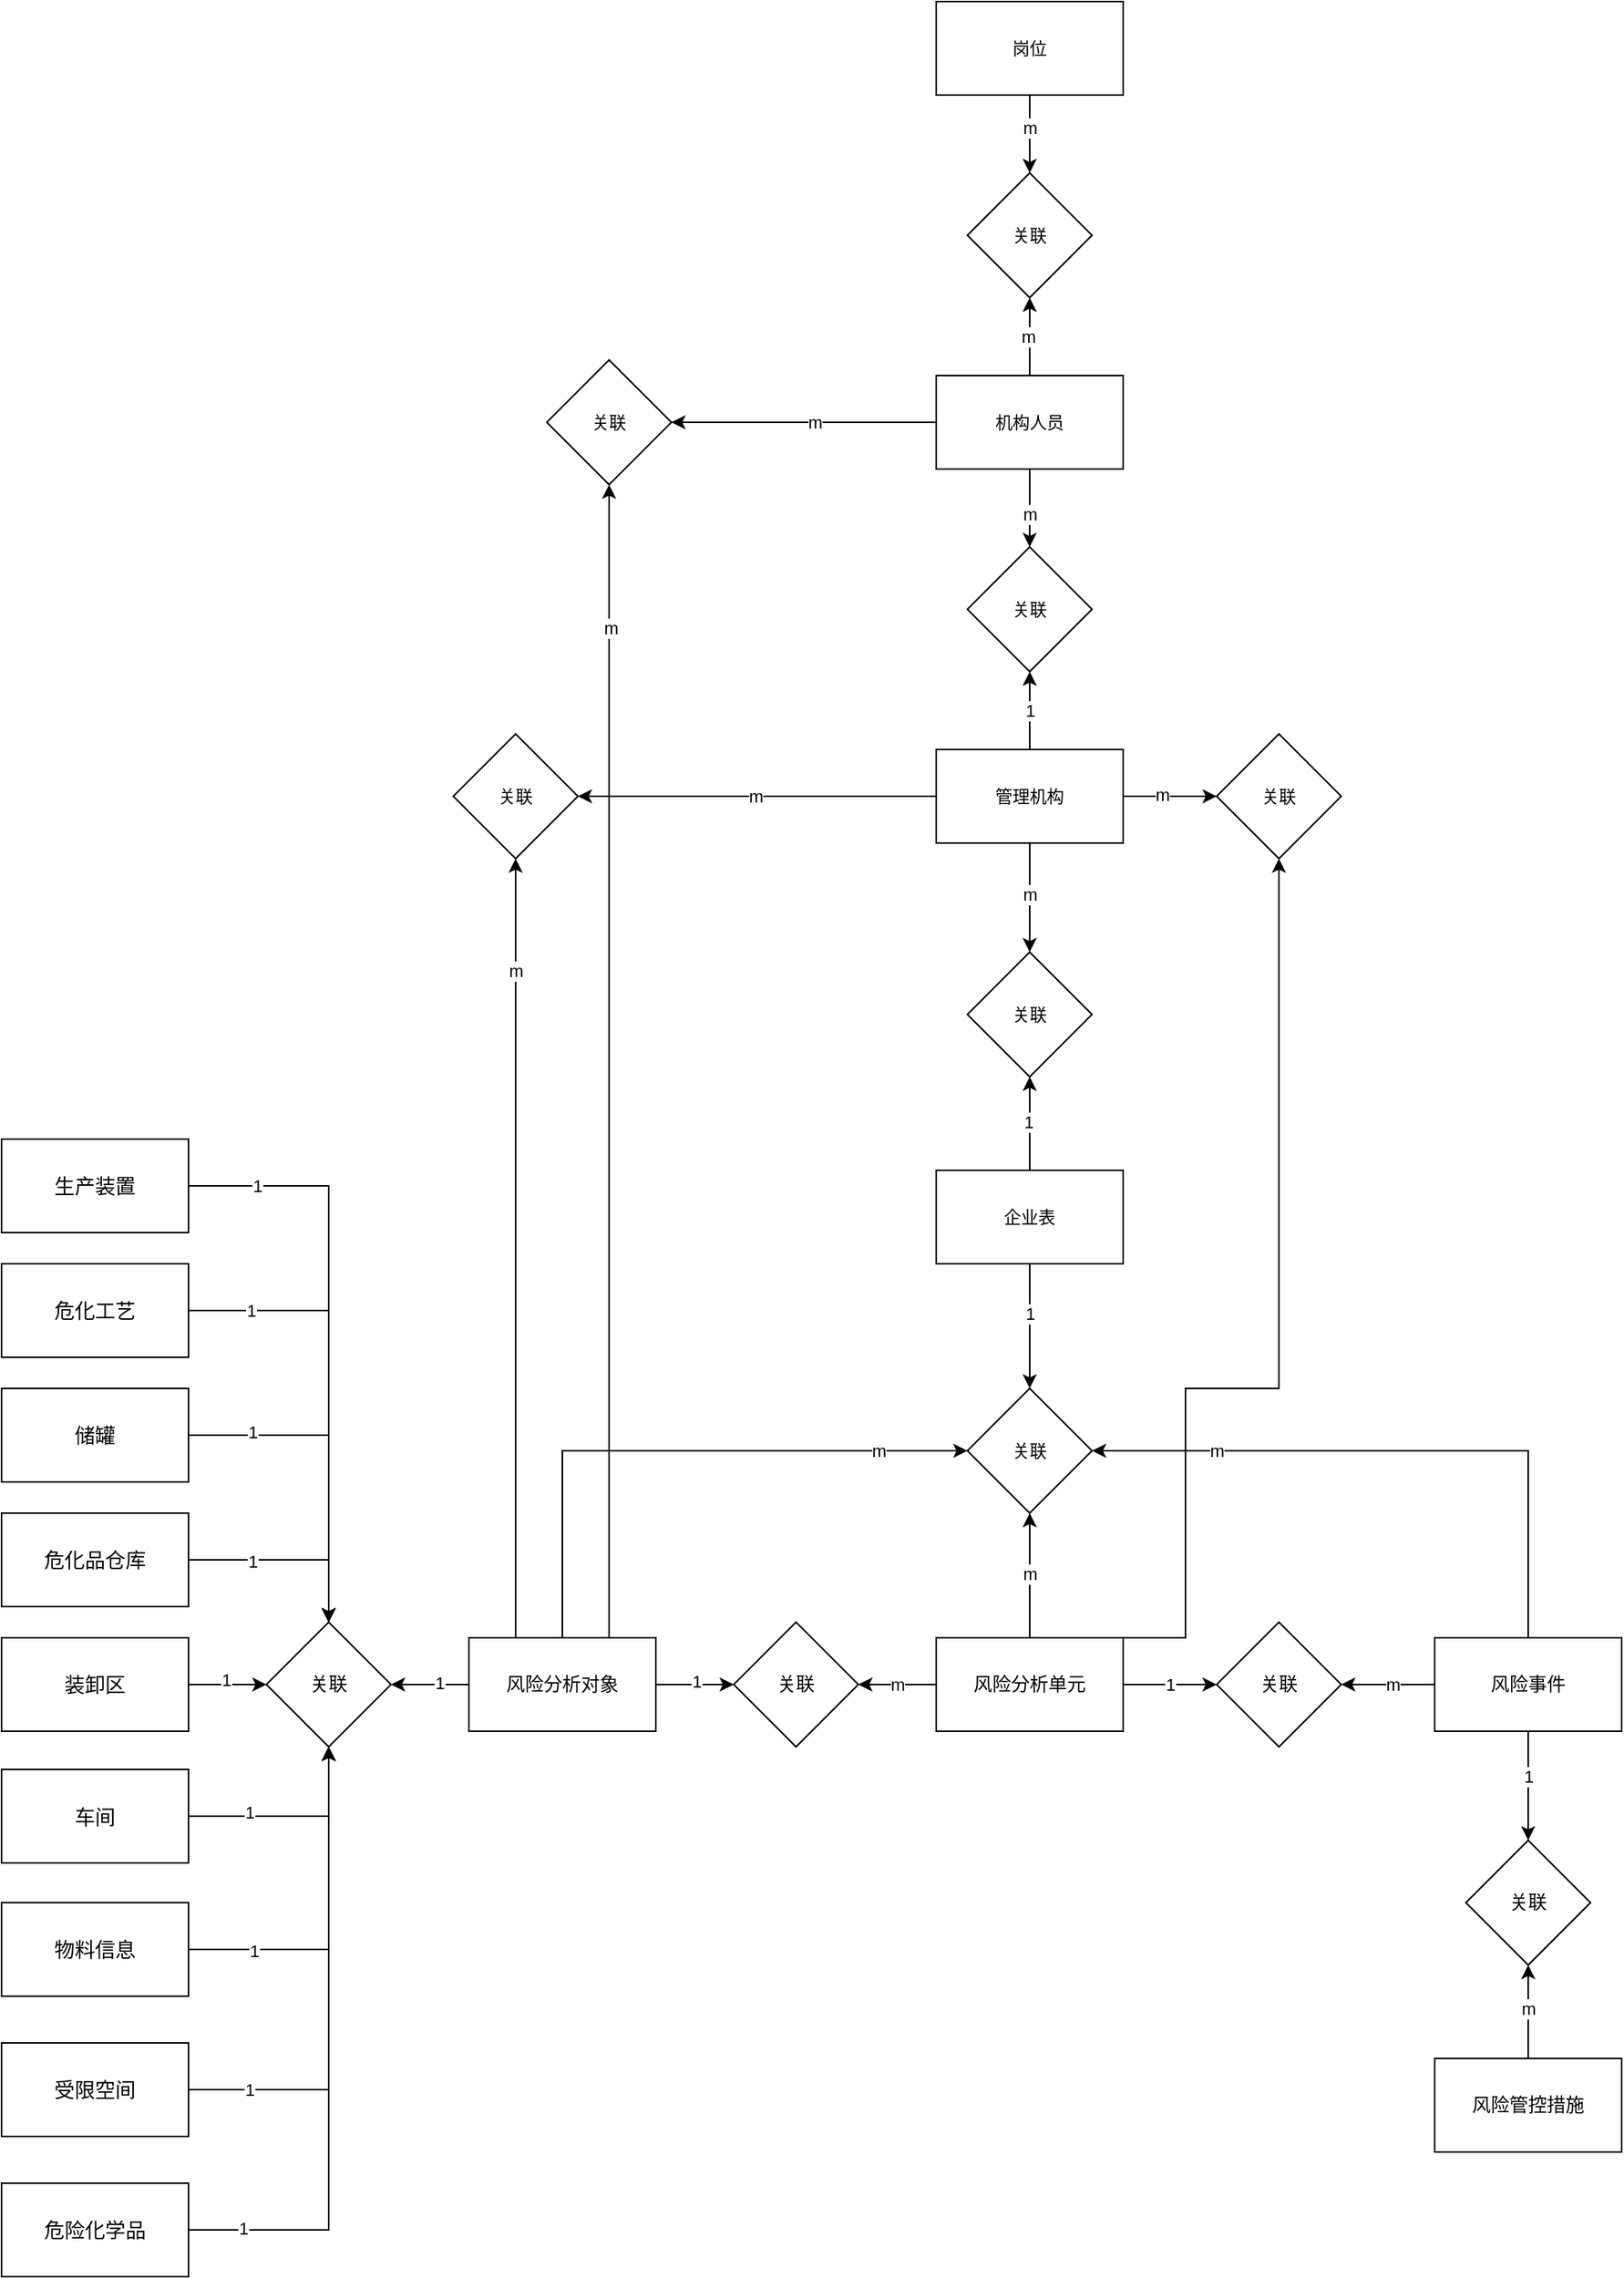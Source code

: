 <mxfile version="24.4.0" type="github">
  <diagram name="第 1 页" id="izIBYxC4oWY6c7ZY5-lh">
    <mxGraphModel dx="1562" dy="2107" grid="1" gridSize="10" guides="1" tooltips="1" connect="1" arrows="1" fold="1" page="1" pageScale="1" pageWidth="827" pageHeight="1169" math="0" shadow="0">
      <root>
        <mxCell id="0" />
        <mxCell id="1" parent="0" />
        <mxCell id="K0mhEfayYtQ5RdePe4Ie-37" style="rounded=0;orthogonalLoop=1;jettySize=auto;html=1;exitX=1;exitY=0.5;exitDx=0;exitDy=0;entryX=0;entryY=0.5;entryDx=0;entryDy=0;fontColor=default;" edge="1" parent="1" source="K0mhEfayYtQ5RdePe4Ie-2" target="K0mhEfayYtQ5RdePe4Ie-36">
          <mxGeometry relative="1" as="geometry" />
        </mxCell>
        <mxCell id="K0mhEfayYtQ5RdePe4Ie-50" value="1" style="edgeLabel;html=1;align=center;verticalAlign=middle;resizable=0;points=[];fontFamily=Helvetica;fontSize=11;fontColor=default;labelBackgroundColor=default;" vertex="1" connectable="0" parent="K0mhEfayYtQ5RdePe4Ie-37">
          <mxGeometry x="0.048" y="2" relative="1" as="geometry">
            <mxPoint as="offset" />
          </mxGeometry>
        </mxCell>
        <mxCell id="K0mhEfayYtQ5RdePe4Ie-47" style="edgeStyle=orthogonalEdgeStyle;rounded=0;orthogonalLoop=1;jettySize=auto;html=1;exitX=0;exitY=0.5;exitDx=0;exitDy=0;strokeColor=default;align=center;verticalAlign=middle;fontFamily=Helvetica;fontSize=11;fontColor=default;labelBackgroundColor=default;endArrow=classic;entryX=1;entryY=0.5;entryDx=0;entryDy=0;" edge="1" parent="1" source="K0mhEfayYtQ5RdePe4Ie-2" target="K0mhEfayYtQ5RdePe4Ie-15">
          <mxGeometry relative="1" as="geometry">
            <mxPoint x="380" y="530.0" as="targetPoint" />
          </mxGeometry>
        </mxCell>
        <mxCell id="K0mhEfayYtQ5RdePe4Ie-48" value="1" style="edgeLabel;html=1;align=center;verticalAlign=middle;resizable=0;points=[];fontFamily=Helvetica;fontSize=11;fontColor=default;labelBackgroundColor=default;" vertex="1" connectable="0" parent="K0mhEfayYtQ5RdePe4Ie-47">
          <mxGeometry x="-0.243" y="-1" relative="1" as="geometry">
            <mxPoint as="offset" />
          </mxGeometry>
        </mxCell>
        <mxCell id="K0mhEfayYtQ5RdePe4Ie-69" style="edgeStyle=orthogonalEdgeStyle;rounded=0;orthogonalLoop=1;jettySize=auto;html=1;exitX=0.5;exitY=0;exitDx=0;exitDy=0;entryX=0;entryY=0.5;entryDx=0;entryDy=0;strokeColor=default;align=center;verticalAlign=middle;fontFamily=Helvetica;fontSize=11;fontColor=default;labelBackgroundColor=default;endArrow=classic;" edge="1" parent="1" source="K0mhEfayYtQ5RdePe4Ie-2" target="K0mhEfayYtQ5RdePe4Ie-66">
          <mxGeometry relative="1" as="geometry" />
        </mxCell>
        <mxCell id="K0mhEfayYtQ5RdePe4Ie-70" value="m" style="edgeLabel;html=1;align=center;verticalAlign=middle;resizable=0;points=[];fontFamily=Helvetica;fontSize=11;fontColor=default;labelBackgroundColor=default;" vertex="1" connectable="0" parent="K0mhEfayYtQ5RdePe4Ie-69">
          <mxGeometry x="0.561" y="-4" relative="1" as="geometry">
            <mxPoint x="26" y="-4" as="offset" />
          </mxGeometry>
        </mxCell>
        <mxCell id="K0mhEfayYtQ5RdePe4Ie-83" style="edgeStyle=orthogonalEdgeStyle;rounded=0;orthogonalLoop=1;jettySize=auto;html=1;exitX=0.25;exitY=0;exitDx=0;exitDy=0;entryX=0.5;entryY=1;entryDx=0;entryDy=0;strokeColor=default;align=center;verticalAlign=middle;fontFamily=Helvetica;fontSize=11;fontColor=default;labelBackgroundColor=default;endArrow=classic;" edge="1" parent="1" source="K0mhEfayYtQ5RdePe4Ie-2" target="K0mhEfayYtQ5RdePe4Ie-82">
          <mxGeometry relative="1" as="geometry" />
        </mxCell>
        <mxCell id="K0mhEfayYtQ5RdePe4Ie-88" value="m" style="edgeLabel;html=1;align=center;verticalAlign=middle;resizable=0;points=[];fontFamily=Helvetica;fontSize=11;fontColor=default;labelBackgroundColor=default;" vertex="1" connectable="0" parent="K0mhEfayYtQ5RdePe4Ie-83">
          <mxGeometry x="0.714" relative="1" as="geometry">
            <mxPoint as="offset" />
          </mxGeometry>
        </mxCell>
        <mxCell id="K0mhEfayYtQ5RdePe4Ie-92" style="edgeStyle=orthogonalEdgeStyle;rounded=0;orthogonalLoop=1;jettySize=auto;html=1;exitX=0.75;exitY=0;exitDx=0;exitDy=0;entryX=0.5;entryY=1;entryDx=0;entryDy=0;strokeColor=default;align=center;verticalAlign=middle;fontFamily=Helvetica;fontSize=11;fontColor=default;labelBackgroundColor=default;endArrow=classic;" edge="1" parent="1" source="K0mhEfayYtQ5RdePe4Ie-2" target="K0mhEfayYtQ5RdePe4Ie-91">
          <mxGeometry relative="1" as="geometry" />
        </mxCell>
        <mxCell id="K0mhEfayYtQ5RdePe4Ie-94" value="m" style="edgeLabel;html=1;align=center;verticalAlign=middle;resizable=0;points=[];fontFamily=Helvetica;fontSize=11;fontColor=default;labelBackgroundColor=default;" vertex="1" connectable="0" parent="K0mhEfayYtQ5RdePe4Ie-92">
          <mxGeometry x="0.753" y="-1" relative="1" as="geometry">
            <mxPoint as="offset" />
          </mxGeometry>
        </mxCell>
        <mxCell id="K0mhEfayYtQ5RdePe4Ie-2" value="风险分析对象" style="rounded=0;whiteSpace=wrap;html=1;fontColor=default;" vertex="1" parent="1">
          <mxGeometry x="380" y="500" width="120" height="60" as="geometry" />
        </mxCell>
        <mxCell id="K0mhEfayYtQ5RdePe4Ie-14" style="edgeStyle=orthogonalEdgeStyle;rounded=0;orthogonalLoop=1;jettySize=auto;html=1;exitX=1;exitY=0.5;exitDx=0;exitDy=0;entryX=0.5;entryY=0;entryDx=0;entryDy=0;fontColor=default;" edge="1" parent="1" source="K0mhEfayYtQ5RdePe4Ie-3" target="K0mhEfayYtQ5RdePe4Ie-15">
          <mxGeometry relative="1" as="geometry">
            <mxPoint x="260" y="450" as="targetPoint" />
          </mxGeometry>
        </mxCell>
        <mxCell id="K0mhEfayYtQ5RdePe4Ie-25" value="1" style="edgeLabel;html=1;align=center;verticalAlign=middle;resizable=0;points=[];fontColor=default;" vertex="1" connectable="0" parent="K0mhEfayYtQ5RdePe4Ie-14">
          <mxGeometry x="-0.761" relative="1" as="geometry">
            <mxPoint as="offset" />
          </mxGeometry>
        </mxCell>
        <mxCell id="K0mhEfayYtQ5RdePe4Ie-3" value="&lt;div style=&quot;background-color: rgb(255, 255, 255);&quot;&gt;&lt;pre style=&quot;font-family:&#39;宋体&#39;,monospace;font-size:9.8pt;&quot;&gt;&lt;span style=&quot;&quot;&gt;生产装置&lt;/span&gt;&lt;/pre&gt;&lt;/div&gt;" style="rounded=0;whiteSpace=wrap;html=1;fontColor=default;" vertex="1" parent="1">
          <mxGeometry x="80" y="180" width="120" height="60" as="geometry" />
        </mxCell>
        <mxCell id="K0mhEfayYtQ5RdePe4Ie-39" style="edgeStyle=orthogonalEdgeStyle;rounded=0;orthogonalLoop=1;jettySize=auto;html=1;exitX=1;exitY=0.5;exitDx=0;exitDy=0;entryX=0.5;entryY=0;entryDx=0;entryDy=0;strokeColor=default;align=center;verticalAlign=middle;fontFamily=Helvetica;fontSize=11;fontColor=default;labelBackgroundColor=default;endArrow=classic;" edge="1" parent="1" source="K0mhEfayYtQ5RdePe4Ie-5" target="K0mhEfayYtQ5RdePe4Ie-15">
          <mxGeometry relative="1" as="geometry" />
        </mxCell>
        <mxCell id="K0mhEfayYtQ5RdePe4Ie-41" value="1" style="edgeLabel;html=1;align=center;verticalAlign=middle;resizable=0;points=[];fontFamily=Helvetica;fontSize=11;fontColor=default;labelBackgroundColor=default;" vertex="1" connectable="0" parent="K0mhEfayYtQ5RdePe4Ie-39">
          <mxGeometry x="-0.726" relative="1" as="geometry">
            <mxPoint as="offset" />
          </mxGeometry>
        </mxCell>
        <mxCell id="K0mhEfayYtQ5RdePe4Ie-5" value="&lt;div style=&quot;background-color: rgb(255, 255, 255);&quot;&gt;&lt;pre style=&quot;font-family:&#39;宋体&#39;,monospace;font-size:9.8pt;&quot;&gt;&lt;span style=&quot;&quot;&gt;危化工艺&lt;/span&gt;&lt;/pre&gt;&lt;/div&gt;" style="rounded=0;whiteSpace=wrap;html=1;fontColor=default;" vertex="1" parent="1">
          <mxGeometry x="80" y="260" width="120" height="60" as="geometry" />
        </mxCell>
        <mxCell id="K0mhEfayYtQ5RdePe4Ie-40" style="edgeStyle=orthogonalEdgeStyle;rounded=0;orthogonalLoop=1;jettySize=auto;html=1;exitX=1;exitY=0.5;exitDx=0;exitDy=0;strokeColor=default;align=center;verticalAlign=middle;fontFamily=Helvetica;fontSize=11;fontColor=default;labelBackgroundColor=default;endArrow=classic;entryX=0.5;entryY=0;entryDx=0;entryDy=0;" edge="1" parent="1" source="K0mhEfayYtQ5RdePe4Ie-7" target="K0mhEfayYtQ5RdePe4Ie-15">
          <mxGeometry relative="1" as="geometry">
            <mxPoint x="290" y="490" as="targetPoint" />
          </mxGeometry>
        </mxCell>
        <mxCell id="K0mhEfayYtQ5RdePe4Ie-42" value="1" style="edgeLabel;html=1;align=center;verticalAlign=middle;resizable=0;points=[];fontFamily=Helvetica;fontSize=11;fontColor=default;labelBackgroundColor=default;" vertex="1" connectable="0" parent="K0mhEfayYtQ5RdePe4Ie-40">
          <mxGeometry x="-0.61" y="2" relative="1" as="geometry">
            <mxPoint as="offset" />
          </mxGeometry>
        </mxCell>
        <mxCell id="K0mhEfayYtQ5RdePe4Ie-7" value="&lt;div style=&quot;background-color: rgb(255, 255, 255);&quot;&gt;&lt;pre style=&quot;font-family:&#39;宋体&#39;,monospace;font-size:9.8pt;&quot;&gt;&lt;span style=&quot;&quot;&gt;储罐&lt;/span&gt;&lt;/pre&gt;&lt;/div&gt;" style="rounded=0;whiteSpace=wrap;html=1;fontColor=default;" vertex="1" parent="1">
          <mxGeometry x="80" y="340" width="120" height="60" as="geometry" />
        </mxCell>
        <mxCell id="K0mhEfayYtQ5RdePe4Ie-18" style="edgeStyle=orthogonalEdgeStyle;rounded=0;orthogonalLoop=1;jettySize=auto;html=1;exitX=1;exitY=0.5;exitDx=0;exitDy=0;entryX=0.5;entryY=0;entryDx=0;entryDy=0;fontColor=default;" edge="1" parent="1" source="K0mhEfayYtQ5RdePe4Ie-8" target="K0mhEfayYtQ5RdePe4Ie-15">
          <mxGeometry relative="1" as="geometry" />
        </mxCell>
        <mxCell id="K0mhEfayYtQ5RdePe4Ie-28" value="1" style="edgeLabel;html=1;align=center;verticalAlign=middle;resizable=0;points=[];fontColor=default;" vertex="1" connectable="0" parent="K0mhEfayYtQ5RdePe4Ie-18">
          <mxGeometry x="-0.367" y="-1" relative="1" as="geometry">
            <mxPoint as="offset" />
          </mxGeometry>
        </mxCell>
        <mxCell id="K0mhEfayYtQ5RdePe4Ie-8" value="&lt;div style=&quot;background-color: rgb(255, 255, 255);&quot;&gt;&lt;pre style=&quot;font-family:&#39;宋体&#39;,monospace;font-size:9.8pt;&quot;&gt;&lt;span style=&quot;&quot;&gt;危化品仓库&lt;/span&gt;&lt;/pre&gt;&lt;/div&gt;" style="rounded=0;whiteSpace=wrap;html=1;fontColor=default;" vertex="1" parent="1">
          <mxGeometry x="80" y="420" width="120" height="60" as="geometry" />
        </mxCell>
        <mxCell id="K0mhEfayYtQ5RdePe4Ie-19" style="edgeStyle=orthogonalEdgeStyle;rounded=0;orthogonalLoop=1;jettySize=auto;html=1;exitX=1;exitY=0.5;exitDx=0;exitDy=0;entryX=0;entryY=0.5;entryDx=0;entryDy=0;fontColor=default;" edge="1" parent="1" source="K0mhEfayYtQ5RdePe4Ie-9" target="K0mhEfayYtQ5RdePe4Ie-15">
          <mxGeometry relative="1" as="geometry" />
        </mxCell>
        <mxCell id="K0mhEfayYtQ5RdePe4Ie-29" value="1" style="edgeLabel;html=1;align=center;verticalAlign=middle;resizable=0;points=[];fontColor=default;" vertex="1" connectable="0" parent="K0mhEfayYtQ5RdePe4Ie-19">
          <mxGeometry x="-0.05" y="3" relative="1" as="geometry">
            <mxPoint as="offset" />
          </mxGeometry>
        </mxCell>
        <mxCell id="K0mhEfayYtQ5RdePe4Ie-9" value="&lt;div style=&quot;background-color: rgb(255, 255, 255);&quot;&gt;&lt;pre style=&quot;font-family:&#39;宋体&#39;,monospace;font-size:9.8pt;&quot;&gt;&lt;span style=&quot;&quot;&gt;装卸区&lt;/span&gt;&lt;/pre&gt;&lt;/div&gt;" style="rounded=0;whiteSpace=wrap;html=1;fontColor=default;" vertex="1" parent="1">
          <mxGeometry x="80" y="500" width="120" height="60" as="geometry" />
        </mxCell>
        <mxCell id="K0mhEfayYtQ5RdePe4Ie-20" style="edgeStyle=orthogonalEdgeStyle;rounded=0;orthogonalLoop=1;jettySize=auto;html=1;exitX=1;exitY=0.5;exitDx=0;exitDy=0;entryX=0.5;entryY=1;entryDx=0;entryDy=0;fontColor=default;" edge="1" parent="1" source="K0mhEfayYtQ5RdePe4Ie-10" target="K0mhEfayYtQ5RdePe4Ie-15">
          <mxGeometry relative="1" as="geometry" />
        </mxCell>
        <mxCell id="K0mhEfayYtQ5RdePe4Ie-30" value="1" style="edgeLabel;html=1;align=center;verticalAlign=middle;resizable=0;points=[];fontColor=default;" vertex="1" connectable="0" parent="K0mhEfayYtQ5RdePe4Ie-20">
          <mxGeometry x="-0.422" y="3" relative="1" as="geometry">
            <mxPoint as="offset" />
          </mxGeometry>
        </mxCell>
        <mxCell id="K0mhEfayYtQ5RdePe4Ie-10" value="&lt;div style=&quot;background-color: rgb(255, 255, 255);&quot;&gt;&lt;pre style=&quot;font-family:&#39;宋体&#39;,monospace;font-size:9.8pt;&quot;&gt;&lt;span style=&quot;&quot;&gt;车间&lt;/span&gt;&lt;/pre&gt;&lt;/div&gt;" style="rounded=0;whiteSpace=wrap;html=1;fontColor=default;" vertex="1" parent="1">
          <mxGeometry x="80" y="584.5" width="120" height="60" as="geometry" />
        </mxCell>
        <mxCell id="K0mhEfayYtQ5RdePe4Ie-43" style="edgeStyle=orthogonalEdgeStyle;rounded=0;orthogonalLoop=1;jettySize=auto;html=1;exitX=1;exitY=0.5;exitDx=0;exitDy=0;entryX=0.5;entryY=1;entryDx=0;entryDy=0;strokeColor=default;align=center;verticalAlign=middle;fontFamily=Helvetica;fontSize=11;fontColor=default;labelBackgroundColor=default;endArrow=classic;" edge="1" parent="1" source="K0mhEfayYtQ5RdePe4Ie-11" target="K0mhEfayYtQ5RdePe4Ie-15">
          <mxGeometry relative="1" as="geometry" />
        </mxCell>
        <mxCell id="K0mhEfayYtQ5RdePe4Ie-45" value="1" style="edgeLabel;html=1;align=center;verticalAlign=middle;resizable=0;points=[];fontFamily=Helvetica;fontSize=11;fontColor=default;labelBackgroundColor=default;" vertex="1" connectable="0" parent="K0mhEfayYtQ5RdePe4Ie-43">
          <mxGeometry x="-0.621" y="-1" relative="1" as="geometry">
            <mxPoint as="offset" />
          </mxGeometry>
        </mxCell>
        <mxCell id="K0mhEfayYtQ5RdePe4Ie-11" value="&lt;div style=&quot;background-color: rgb(255, 255, 255);&quot;&gt;&lt;pre style=&quot;font-family:&#39;宋体&#39;,monospace;font-size:9.8pt;&quot;&gt;&lt;span style=&quot;&quot;&gt;物料信息&lt;/span&gt;&lt;/pre&gt;&lt;/div&gt;" style="rounded=0;whiteSpace=wrap;html=1;fontColor=default;" vertex="1" parent="1">
          <mxGeometry x="80" y="670" width="120" height="60" as="geometry" />
        </mxCell>
        <mxCell id="K0mhEfayYtQ5RdePe4Ie-44" style="edgeStyle=orthogonalEdgeStyle;rounded=0;orthogonalLoop=1;jettySize=auto;html=1;exitX=1;exitY=0.5;exitDx=0;exitDy=0;entryX=0.5;entryY=1;entryDx=0;entryDy=0;strokeColor=default;align=center;verticalAlign=middle;fontFamily=Helvetica;fontSize=11;fontColor=default;labelBackgroundColor=default;endArrow=classic;" edge="1" parent="1" source="K0mhEfayYtQ5RdePe4Ie-12" target="K0mhEfayYtQ5RdePe4Ie-15">
          <mxGeometry relative="1" as="geometry" />
        </mxCell>
        <mxCell id="K0mhEfayYtQ5RdePe4Ie-46" value="1" style="edgeLabel;html=1;align=center;verticalAlign=middle;resizable=0;points=[];fontFamily=Helvetica;fontSize=11;fontColor=default;labelBackgroundColor=default;" vertex="1" connectable="0" parent="K0mhEfayYtQ5RdePe4Ie-44">
          <mxGeometry x="-0.753" relative="1" as="geometry">
            <mxPoint as="offset" />
          </mxGeometry>
        </mxCell>
        <mxCell id="K0mhEfayYtQ5RdePe4Ie-12" value="&lt;div style=&quot;background-color: rgb(255, 255, 255);&quot;&gt;&lt;pre style=&quot;font-family:&#39;宋体&#39;,monospace;font-size:9.8pt;&quot;&gt;&lt;span style=&quot;&quot;&gt;受限空间&lt;/span&gt;&lt;/pre&gt;&lt;/div&gt;" style="rounded=0;whiteSpace=wrap;html=1;fontColor=default;" vertex="1" parent="1">
          <mxGeometry x="80" y="760" width="120" height="60" as="geometry" />
        </mxCell>
        <mxCell id="K0mhEfayYtQ5RdePe4Ie-23" style="edgeStyle=orthogonalEdgeStyle;rounded=0;orthogonalLoop=1;jettySize=auto;html=1;exitX=1;exitY=0.5;exitDx=0;exitDy=0;fontColor=default;" edge="1" parent="1" source="K0mhEfayYtQ5RdePe4Ie-13" target="K0mhEfayYtQ5RdePe4Ie-15">
          <mxGeometry relative="1" as="geometry" />
        </mxCell>
        <mxCell id="K0mhEfayYtQ5RdePe4Ie-33" value="1" style="edgeLabel;html=1;align=center;verticalAlign=middle;resizable=0;points=[];fontColor=default;" vertex="1" connectable="0" parent="K0mhEfayYtQ5RdePe4Ie-23">
          <mxGeometry x="-0.826" y="1" relative="1" as="geometry">
            <mxPoint as="offset" />
          </mxGeometry>
        </mxCell>
        <mxCell id="K0mhEfayYtQ5RdePe4Ie-13" value="&lt;div style=&quot;background-color: rgb(255, 255, 255);&quot;&gt;&lt;pre style=&quot;font-family:&#39;宋体&#39;,monospace;font-size:9.8pt;&quot;&gt;&lt;span style=&quot;&quot;&gt;危险化学品&lt;/span&gt;&lt;/pre&gt;&lt;/div&gt;" style="rounded=0;whiteSpace=wrap;html=1;fontColor=default;" vertex="1" parent="1">
          <mxGeometry x="80" y="850" width="120" height="60" as="geometry" />
        </mxCell>
        <mxCell id="K0mhEfayYtQ5RdePe4Ie-15" value="关联" style="rhombus;whiteSpace=wrap;html=1;fontColor=default;" vertex="1" parent="1">
          <mxGeometry x="250" y="490" width="80" height="80" as="geometry" />
        </mxCell>
        <mxCell id="K0mhEfayYtQ5RdePe4Ie-49" value="m" style="edgeStyle=orthogonalEdgeStyle;rounded=0;orthogonalLoop=1;jettySize=auto;html=1;exitX=0;exitY=0.5;exitDx=0;exitDy=0;strokeColor=default;align=center;verticalAlign=middle;fontFamily=Helvetica;fontSize=11;fontColor=default;labelBackgroundColor=default;endArrow=classic;" edge="1" parent="1" source="K0mhEfayYtQ5RdePe4Ie-52" target="K0mhEfayYtQ5RdePe4Ie-36">
          <mxGeometry relative="1" as="geometry">
            <mxPoint x="680.0" y="530" as="sourcePoint" />
          </mxGeometry>
        </mxCell>
        <mxCell id="K0mhEfayYtQ5RdePe4Ie-36" value="关联" style="rhombus;whiteSpace=wrap;html=1;fontColor=default;" vertex="1" parent="1">
          <mxGeometry x="550" y="490" width="80" height="80" as="geometry" />
        </mxCell>
        <mxCell id="K0mhEfayYtQ5RdePe4Ie-55" value="1" style="edgeStyle=orthogonalEdgeStyle;rounded=0;orthogonalLoop=1;jettySize=auto;html=1;exitX=1;exitY=0.5;exitDx=0;exitDy=0;entryX=0;entryY=0.5;entryDx=0;entryDy=0;strokeColor=default;align=center;verticalAlign=middle;fontFamily=Helvetica;fontSize=11;fontColor=default;labelBackgroundColor=default;endArrow=classic;" edge="1" parent="1" source="K0mhEfayYtQ5RdePe4Ie-52" target="K0mhEfayYtQ5RdePe4Ie-54">
          <mxGeometry relative="1" as="geometry" />
        </mxCell>
        <mxCell id="K0mhEfayYtQ5RdePe4Ie-71" style="edgeStyle=orthogonalEdgeStyle;rounded=0;orthogonalLoop=1;jettySize=auto;html=1;exitX=0.5;exitY=0;exitDx=0;exitDy=0;entryX=0.5;entryY=1;entryDx=0;entryDy=0;strokeColor=default;align=center;verticalAlign=middle;fontFamily=Helvetica;fontSize=11;fontColor=default;labelBackgroundColor=default;endArrow=classic;" edge="1" parent="1" source="K0mhEfayYtQ5RdePe4Ie-52" target="K0mhEfayYtQ5RdePe4Ie-66">
          <mxGeometry relative="1" as="geometry" />
        </mxCell>
        <mxCell id="K0mhEfayYtQ5RdePe4Ie-72" value="m" style="edgeLabel;html=1;align=center;verticalAlign=middle;resizable=0;points=[];fontFamily=Helvetica;fontSize=11;fontColor=default;labelBackgroundColor=default;" vertex="1" connectable="0" parent="K0mhEfayYtQ5RdePe4Ie-71">
          <mxGeometry x="0.039" y="-1" relative="1" as="geometry">
            <mxPoint x="-1" as="offset" />
          </mxGeometry>
        </mxCell>
        <mxCell id="K0mhEfayYtQ5RdePe4Ie-117" style="edgeStyle=orthogonalEdgeStyle;rounded=0;orthogonalLoop=1;jettySize=auto;html=1;exitX=0.75;exitY=0;exitDx=0;exitDy=0;entryX=0.5;entryY=1;entryDx=0;entryDy=0;strokeColor=default;align=center;verticalAlign=middle;fontFamily=Helvetica;fontSize=11;fontColor=default;labelBackgroundColor=default;endArrow=classic;" edge="1" parent="1" source="K0mhEfayYtQ5RdePe4Ie-52" target="K0mhEfayYtQ5RdePe4Ie-112">
          <mxGeometry relative="1" as="geometry">
            <Array as="points">
              <mxPoint x="840" y="500" />
              <mxPoint x="840" y="340" />
              <mxPoint x="900" y="340" />
            </Array>
          </mxGeometry>
        </mxCell>
        <mxCell id="K0mhEfayYtQ5RdePe4Ie-52" value="&lt;div&gt;风险分析单元&lt;/div&gt;" style="rounded=0;whiteSpace=wrap;html=1;fontColor=default;" vertex="1" parent="1">
          <mxGeometry x="680" y="500" width="120" height="60" as="geometry" />
        </mxCell>
        <mxCell id="K0mhEfayYtQ5RdePe4Ie-56" style="edgeStyle=orthogonalEdgeStyle;rounded=0;orthogonalLoop=1;jettySize=auto;html=1;exitX=0;exitY=0.5;exitDx=0;exitDy=0;entryX=1;entryY=0.5;entryDx=0;entryDy=0;strokeColor=default;align=center;verticalAlign=middle;fontFamily=Helvetica;fontSize=11;fontColor=default;labelBackgroundColor=default;endArrow=classic;" edge="1" parent="1" source="K0mhEfayYtQ5RdePe4Ie-53" target="K0mhEfayYtQ5RdePe4Ie-54">
          <mxGeometry relative="1" as="geometry" />
        </mxCell>
        <mxCell id="K0mhEfayYtQ5RdePe4Ie-58" value="m" style="edgeLabel;html=1;align=center;verticalAlign=middle;resizable=0;points=[];fontFamily=Helvetica;fontSize=11;fontColor=default;labelBackgroundColor=default;" vertex="1" connectable="0" parent="K0mhEfayYtQ5RdePe4Ie-56">
          <mxGeometry x="-0.079" y="-3" relative="1" as="geometry">
            <mxPoint y="3" as="offset" />
          </mxGeometry>
        </mxCell>
        <mxCell id="K0mhEfayYtQ5RdePe4Ie-61" style="edgeStyle=orthogonalEdgeStyle;rounded=0;orthogonalLoop=1;jettySize=auto;html=1;exitX=0.5;exitY=1;exitDx=0;exitDy=0;entryX=0.5;entryY=0;entryDx=0;entryDy=0;strokeColor=default;align=center;verticalAlign=middle;fontFamily=Helvetica;fontSize=11;fontColor=default;labelBackgroundColor=default;endArrow=classic;" edge="1" parent="1" source="K0mhEfayYtQ5RdePe4Ie-53" target="K0mhEfayYtQ5RdePe4Ie-60">
          <mxGeometry relative="1" as="geometry" />
        </mxCell>
        <mxCell id="K0mhEfayYtQ5RdePe4Ie-63" value="1" style="edgeLabel;html=1;align=center;verticalAlign=middle;resizable=0;points=[];fontFamily=Helvetica;fontSize=11;fontColor=default;labelBackgroundColor=default;" vertex="1" connectable="0" parent="K0mhEfayYtQ5RdePe4Ie-61">
          <mxGeometry x="-0.189" relative="1" as="geometry">
            <mxPoint as="offset" />
          </mxGeometry>
        </mxCell>
        <mxCell id="K0mhEfayYtQ5RdePe4Ie-73" style="edgeStyle=orthogonalEdgeStyle;rounded=0;orthogonalLoop=1;jettySize=auto;html=1;exitX=0.5;exitY=0;exitDx=0;exitDy=0;entryX=1;entryY=0.5;entryDx=0;entryDy=0;strokeColor=default;align=center;verticalAlign=middle;fontFamily=Helvetica;fontSize=11;fontColor=default;labelBackgroundColor=default;endArrow=classic;" edge="1" parent="1" source="K0mhEfayYtQ5RdePe4Ie-53" target="K0mhEfayYtQ5RdePe4Ie-66">
          <mxGeometry relative="1" as="geometry" />
        </mxCell>
        <mxCell id="K0mhEfayYtQ5RdePe4Ie-74" value="m" style="edgeLabel;html=1;align=center;verticalAlign=middle;resizable=0;points=[];fontFamily=Helvetica;fontSize=11;fontColor=default;labelBackgroundColor=default;" vertex="1" connectable="0" parent="K0mhEfayYtQ5RdePe4Ie-73">
          <mxGeometry x="-0.548" y="3" relative="1" as="geometry">
            <mxPoint x="-197" y="-30" as="offset" />
          </mxGeometry>
        </mxCell>
        <mxCell id="K0mhEfayYtQ5RdePe4Ie-53" value="&lt;div&gt;风险事件&lt;/div&gt;" style="rounded=0;whiteSpace=wrap;html=1;fontColor=default;" vertex="1" parent="1">
          <mxGeometry x="1000" y="500" width="120" height="60" as="geometry" />
        </mxCell>
        <mxCell id="K0mhEfayYtQ5RdePe4Ie-54" value="关联" style="rhombus;whiteSpace=wrap;html=1;fontColor=default;" vertex="1" parent="1">
          <mxGeometry x="860" y="490" width="80" height="80" as="geometry" />
        </mxCell>
        <mxCell id="K0mhEfayYtQ5RdePe4Ie-62" style="edgeStyle=orthogonalEdgeStyle;rounded=0;orthogonalLoop=1;jettySize=auto;html=1;exitX=0.5;exitY=0;exitDx=0;exitDy=0;entryX=0.5;entryY=1;entryDx=0;entryDy=0;strokeColor=default;align=center;verticalAlign=middle;fontFamily=Helvetica;fontSize=11;fontColor=default;labelBackgroundColor=default;endArrow=classic;" edge="1" parent="1" source="K0mhEfayYtQ5RdePe4Ie-59" target="K0mhEfayYtQ5RdePe4Ie-60">
          <mxGeometry relative="1" as="geometry" />
        </mxCell>
        <mxCell id="K0mhEfayYtQ5RdePe4Ie-64" value="m" style="edgeLabel;html=1;align=center;verticalAlign=middle;resizable=0;points=[];fontFamily=Helvetica;fontSize=11;fontColor=default;labelBackgroundColor=default;" vertex="1" connectable="0" parent="K0mhEfayYtQ5RdePe4Ie-62">
          <mxGeometry x="0.07" relative="1" as="geometry">
            <mxPoint as="offset" />
          </mxGeometry>
        </mxCell>
        <mxCell id="K0mhEfayYtQ5RdePe4Ie-59" value="风险管控措施" style="rounded=0;whiteSpace=wrap;html=1;fontColor=default;" vertex="1" parent="1">
          <mxGeometry x="1000" y="770" width="120" height="60" as="geometry" />
        </mxCell>
        <mxCell id="K0mhEfayYtQ5RdePe4Ie-60" value="关联" style="rhombus;whiteSpace=wrap;html=1;fontColor=default;" vertex="1" parent="1">
          <mxGeometry x="1020" y="630" width="80" height="80" as="geometry" />
        </mxCell>
        <mxCell id="K0mhEfayYtQ5RdePe4Ie-67" style="edgeStyle=orthogonalEdgeStyle;rounded=0;orthogonalLoop=1;jettySize=auto;html=1;exitX=0.5;exitY=1;exitDx=0;exitDy=0;entryX=0.5;entryY=0;entryDx=0;entryDy=0;strokeColor=default;align=center;verticalAlign=middle;fontFamily=Helvetica;fontSize=11;fontColor=default;labelBackgroundColor=default;endArrow=classic;" edge="1" parent="1" source="K0mhEfayYtQ5RdePe4Ie-65" target="K0mhEfayYtQ5RdePe4Ie-66">
          <mxGeometry relative="1" as="geometry" />
        </mxCell>
        <mxCell id="K0mhEfayYtQ5RdePe4Ie-68" value="1" style="edgeLabel;html=1;align=center;verticalAlign=middle;resizable=0;points=[];fontFamily=Helvetica;fontSize=11;fontColor=default;labelBackgroundColor=default;" vertex="1" connectable="0" parent="K0mhEfayYtQ5RdePe4Ie-67">
          <mxGeometry x="-0.216" relative="1" as="geometry">
            <mxPoint as="offset" />
          </mxGeometry>
        </mxCell>
        <mxCell id="K0mhEfayYtQ5RdePe4Ie-79" style="edgeStyle=orthogonalEdgeStyle;rounded=0;orthogonalLoop=1;jettySize=auto;html=1;exitX=0.5;exitY=0;exitDx=0;exitDy=0;entryX=0.5;entryY=1;entryDx=0;entryDy=0;strokeColor=default;align=center;verticalAlign=middle;fontFamily=Helvetica;fontSize=11;fontColor=default;labelBackgroundColor=default;endArrow=classic;" edge="1" parent="1" source="K0mhEfayYtQ5RdePe4Ie-65" target="K0mhEfayYtQ5RdePe4Ie-76">
          <mxGeometry relative="1" as="geometry" />
        </mxCell>
        <mxCell id="K0mhEfayYtQ5RdePe4Ie-80" value="1" style="edgeLabel;html=1;align=center;verticalAlign=middle;resizable=0;points=[];fontFamily=Helvetica;fontSize=11;fontColor=default;labelBackgroundColor=default;" vertex="1" connectable="0" parent="K0mhEfayYtQ5RdePe4Ie-79">
          <mxGeometry x="0.056" y="1" relative="1" as="geometry">
            <mxPoint as="offset" />
          </mxGeometry>
        </mxCell>
        <mxCell id="K0mhEfayYtQ5RdePe4Ie-65" value="企业表" style="rounded=0;whiteSpace=wrap;html=1;fontFamily=Helvetica;fontSize=11;fontColor=default;labelBackgroundColor=default;" vertex="1" parent="1">
          <mxGeometry x="680" y="200" width="120" height="60" as="geometry" />
        </mxCell>
        <mxCell id="K0mhEfayYtQ5RdePe4Ie-66" value="关联" style="rhombus;whiteSpace=wrap;html=1;fontFamily=Helvetica;fontSize=11;fontColor=default;labelBackgroundColor=default;" vertex="1" parent="1">
          <mxGeometry x="700" y="340" width="80" height="80" as="geometry" />
        </mxCell>
        <mxCell id="K0mhEfayYtQ5RdePe4Ie-77" style="edgeStyle=orthogonalEdgeStyle;rounded=0;orthogonalLoop=1;jettySize=auto;html=1;exitX=0.5;exitY=1;exitDx=0;exitDy=0;entryX=0.5;entryY=0;entryDx=0;entryDy=0;strokeColor=default;align=center;verticalAlign=middle;fontFamily=Helvetica;fontSize=11;fontColor=default;labelBackgroundColor=default;endArrow=classic;" edge="1" parent="1" source="K0mhEfayYtQ5RdePe4Ie-75" target="K0mhEfayYtQ5RdePe4Ie-76">
          <mxGeometry relative="1" as="geometry" />
        </mxCell>
        <mxCell id="K0mhEfayYtQ5RdePe4Ie-78" value="m" style="edgeLabel;html=1;align=center;verticalAlign=middle;resizable=0;points=[];fontFamily=Helvetica;fontSize=11;fontColor=default;labelBackgroundColor=default;" vertex="1" connectable="0" parent="K0mhEfayYtQ5RdePe4Ie-77">
          <mxGeometry x="-0.056" y="-5" relative="1" as="geometry">
            <mxPoint x="5" as="offset" />
          </mxGeometry>
        </mxCell>
        <mxCell id="K0mhEfayYtQ5RdePe4Ie-85" style="edgeStyle=orthogonalEdgeStyle;rounded=0;orthogonalLoop=1;jettySize=auto;html=1;exitX=0;exitY=0.5;exitDx=0;exitDy=0;entryX=1;entryY=0.5;entryDx=0;entryDy=0;strokeColor=default;align=center;verticalAlign=middle;fontFamily=Helvetica;fontSize=11;fontColor=default;labelBackgroundColor=default;endArrow=classic;" edge="1" parent="1" source="K0mhEfayYtQ5RdePe4Ie-75" target="K0mhEfayYtQ5RdePe4Ie-82">
          <mxGeometry relative="1" as="geometry" />
        </mxCell>
        <mxCell id="K0mhEfayYtQ5RdePe4Ie-89" value="m" style="edgeLabel;html=1;align=center;verticalAlign=middle;resizable=0;points=[];fontFamily=Helvetica;fontSize=11;fontColor=default;labelBackgroundColor=default;" vertex="1" connectable="0" parent="K0mhEfayYtQ5RdePe4Ie-85">
          <mxGeometry x="0.013" relative="1" as="geometry">
            <mxPoint as="offset" />
          </mxGeometry>
        </mxCell>
        <mxCell id="K0mhEfayYtQ5RdePe4Ie-99" value="1" style="edgeStyle=orthogonalEdgeStyle;rounded=0;orthogonalLoop=1;jettySize=auto;html=1;exitX=0.5;exitY=0;exitDx=0;exitDy=0;entryX=0.5;entryY=1;entryDx=0;entryDy=0;strokeColor=default;align=center;verticalAlign=middle;fontFamily=Helvetica;fontSize=11;fontColor=default;labelBackgroundColor=default;endArrow=classic;" edge="1" parent="1" source="K0mhEfayYtQ5RdePe4Ie-75" target="K0mhEfayYtQ5RdePe4Ie-98">
          <mxGeometry relative="1" as="geometry" />
        </mxCell>
        <mxCell id="K0mhEfayYtQ5RdePe4Ie-114" style="edgeStyle=orthogonalEdgeStyle;rounded=0;orthogonalLoop=1;jettySize=auto;html=1;exitX=1;exitY=0.5;exitDx=0;exitDy=0;entryX=0;entryY=0.5;entryDx=0;entryDy=0;strokeColor=default;align=center;verticalAlign=middle;fontFamily=Helvetica;fontSize=11;fontColor=default;labelBackgroundColor=default;endArrow=classic;" edge="1" parent="1" source="K0mhEfayYtQ5RdePe4Ie-75" target="K0mhEfayYtQ5RdePe4Ie-112">
          <mxGeometry relative="1" as="geometry" />
        </mxCell>
        <mxCell id="K0mhEfayYtQ5RdePe4Ie-116" value="m" style="edgeLabel;html=1;align=center;verticalAlign=middle;resizable=0;points=[];fontFamily=Helvetica;fontSize=11;fontColor=default;labelBackgroundColor=default;" vertex="1" connectable="0" parent="K0mhEfayYtQ5RdePe4Ie-114">
          <mxGeometry x="-0.16" y="1" relative="1" as="geometry">
            <mxPoint as="offset" />
          </mxGeometry>
        </mxCell>
        <mxCell id="K0mhEfayYtQ5RdePe4Ie-75" value="管理机构" style="rounded=0;whiteSpace=wrap;html=1;fontFamily=Helvetica;fontSize=11;fontColor=default;labelBackgroundColor=default;" vertex="1" parent="1">
          <mxGeometry x="680" y="-70" width="120" height="60" as="geometry" />
        </mxCell>
        <mxCell id="K0mhEfayYtQ5RdePe4Ie-76" value="关联" style="rhombus;whiteSpace=wrap;html=1;fontFamily=Helvetica;fontSize=11;fontColor=default;labelBackgroundColor=default;" vertex="1" parent="1">
          <mxGeometry x="700" y="60" width="80" height="80" as="geometry" />
        </mxCell>
        <mxCell id="K0mhEfayYtQ5RdePe4Ie-82" value="关联" style="rhombus;whiteSpace=wrap;html=1;fontFamily=Helvetica;fontSize=11;fontColor=default;labelBackgroundColor=default;" vertex="1" parent="1">
          <mxGeometry x="370" y="-80" width="80" height="80" as="geometry" />
        </mxCell>
        <mxCell id="K0mhEfayYtQ5RdePe4Ie-96" style="edgeStyle=orthogonalEdgeStyle;rounded=0;orthogonalLoop=1;jettySize=auto;html=1;exitX=0;exitY=0.5;exitDx=0;exitDy=0;entryX=1;entryY=0.5;entryDx=0;entryDy=0;strokeColor=default;align=center;verticalAlign=middle;fontFamily=Helvetica;fontSize=11;fontColor=default;labelBackgroundColor=default;endArrow=classic;" edge="1" parent="1" source="K0mhEfayYtQ5RdePe4Ie-90" target="K0mhEfayYtQ5RdePe4Ie-91">
          <mxGeometry relative="1" as="geometry" />
        </mxCell>
        <mxCell id="K0mhEfayYtQ5RdePe4Ie-97" value="m" style="edgeLabel;html=1;align=center;verticalAlign=middle;resizable=0;points=[];fontFamily=Helvetica;fontSize=11;fontColor=default;labelBackgroundColor=default;" vertex="1" connectable="0" parent="K0mhEfayYtQ5RdePe4Ie-96">
          <mxGeometry x="-0.082" relative="1" as="geometry">
            <mxPoint as="offset" />
          </mxGeometry>
        </mxCell>
        <mxCell id="K0mhEfayYtQ5RdePe4Ie-100" style="edgeStyle=orthogonalEdgeStyle;rounded=0;orthogonalLoop=1;jettySize=auto;html=1;exitX=0.5;exitY=1;exitDx=0;exitDy=0;entryX=0.5;entryY=0;entryDx=0;entryDy=0;strokeColor=default;align=center;verticalAlign=middle;fontFamily=Helvetica;fontSize=11;fontColor=default;labelBackgroundColor=default;endArrow=classic;" edge="1" parent="1" source="K0mhEfayYtQ5RdePe4Ie-90" target="K0mhEfayYtQ5RdePe4Ie-98">
          <mxGeometry relative="1" as="geometry" />
        </mxCell>
        <mxCell id="K0mhEfayYtQ5RdePe4Ie-101" value="m" style="edgeLabel;html=1;align=center;verticalAlign=middle;resizable=0;points=[];fontFamily=Helvetica;fontSize=11;fontColor=default;labelBackgroundColor=default;" vertex="1" connectable="0" parent="K0mhEfayYtQ5RdePe4Ie-100">
          <mxGeometry x="0.133" relative="1" as="geometry">
            <mxPoint as="offset" />
          </mxGeometry>
        </mxCell>
        <mxCell id="K0mhEfayYtQ5RdePe4Ie-105" style="edgeStyle=orthogonalEdgeStyle;rounded=0;orthogonalLoop=1;jettySize=auto;html=1;exitX=0.5;exitY=0;exitDx=0;exitDy=0;entryX=0.5;entryY=1;entryDx=0;entryDy=0;strokeColor=default;align=center;verticalAlign=middle;fontFamily=Helvetica;fontSize=11;fontColor=default;labelBackgroundColor=default;endArrow=classic;" edge="1" parent="1" source="K0mhEfayYtQ5RdePe4Ie-90" target="K0mhEfayYtQ5RdePe4Ie-104">
          <mxGeometry relative="1" as="geometry" />
        </mxCell>
        <mxCell id="K0mhEfayYtQ5RdePe4Ie-108" value="m" style="edgeLabel;html=1;align=center;verticalAlign=middle;resizable=0;points=[];fontFamily=Helvetica;fontSize=11;fontColor=default;labelBackgroundColor=default;" vertex="1" connectable="0" parent="K0mhEfayYtQ5RdePe4Ie-105">
          <mxGeometry y="1" relative="1" as="geometry">
            <mxPoint as="offset" />
          </mxGeometry>
        </mxCell>
        <mxCell id="K0mhEfayYtQ5RdePe4Ie-90" value="机构人员" style="rounded=0;whiteSpace=wrap;html=1;fontFamily=Helvetica;fontSize=11;fontColor=default;labelBackgroundColor=default;" vertex="1" parent="1">
          <mxGeometry x="680" y="-310" width="120" height="60" as="geometry" />
        </mxCell>
        <mxCell id="K0mhEfayYtQ5RdePe4Ie-91" value="关联" style="rhombus;whiteSpace=wrap;html=1;fontFamily=Helvetica;fontSize=11;fontColor=default;labelBackgroundColor=default;" vertex="1" parent="1">
          <mxGeometry x="430" y="-320" width="80" height="80" as="geometry" />
        </mxCell>
        <mxCell id="K0mhEfayYtQ5RdePe4Ie-98" value="关联" style="rhombus;whiteSpace=wrap;html=1;fontFamily=Helvetica;fontSize=11;fontColor=default;labelBackgroundColor=default;" vertex="1" parent="1">
          <mxGeometry x="700" y="-200" width="80" height="80" as="geometry" />
        </mxCell>
        <mxCell id="K0mhEfayYtQ5RdePe4Ie-106" style="edgeStyle=orthogonalEdgeStyle;rounded=0;orthogonalLoop=1;jettySize=auto;html=1;exitX=0.5;exitY=1;exitDx=0;exitDy=0;entryX=0.5;entryY=0;entryDx=0;entryDy=0;strokeColor=default;align=center;verticalAlign=middle;fontFamily=Helvetica;fontSize=11;fontColor=default;labelBackgroundColor=default;endArrow=classic;" edge="1" parent="1" source="K0mhEfayYtQ5RdePe4Ie-103" target="K0mhEfayYtQ5RdePe4Ie-104">
          <mxGeometry relative="1" as="geometry" />
        </mxCell>
        <mxCell id="K0mhEfayYtQ5RdePe4Ie-107" value="m" style="edgeLabel;html=1;align=center;verticalAlign=middle;resizable=0;points=[];fontFamily=Helvetica;fontSize=11;fontColor=default;labelBackgroundColor=default;" vertex="1" connectable="0" parent="K0mhEfayYtQ5RdePe4Ie-106">
          <mxGeometry x="-0.16" relative="1" as="geometry">
            <mxPoint as="offset" />
          </mxGeometry>
        </mxCell>
        <mxCell id="K0mhEfayYtQ5RdePe4Ie-103" value="岗位" style="rounded=0;whiteSpace=wrap;html=1;fontFamily=Helvetica;fontSize=11;fontColor=default;labelBackgroundColor=default;" vertex="1" parent="1">
          <mxGeometry x="680" y="-550" width="120" height="60" as="geometry" />
        </mxCell>
        <mxCell id="K0mhEfayYtQ5RdePe4Ie-104" value="关联" style="rhombus;whiteSpace=wrap;html=1;fontFamily=Helvetica;fontSize=11;fontColor=default;labelBackgroundColor=default;" vertex="1" parent="1">
          <mxGeometry x="700" y="-440" width="80" height="80" as="geometry" />
        </mxCell>
        <mxCell id="K0mhEfayYtQ5RdePe4Ie-112" value="关联" style="rhombus;whiteSpace=wrap;html=1;fontFamily=Helvetica;fontSize=11;fontColor=default;labelBackgroundColor=default;" vertex="1" parent="1">
          <mxGeometry x="860" y="-80" width="80" height="80" as="geometry" />
        </mxCell>
      </root>
    </mxGraphModel>
  </diagram>
</mxfile>
